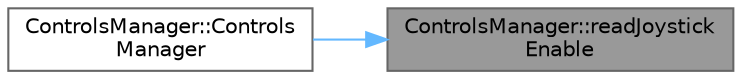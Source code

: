 digraph "ControlsManager::readJoystickEnable"
{
 // LATEX_PDF_SIZE
  bgcolor="transparent";
  edge [fontname=Helvetica,fontsize=10,labelfontname=Helvetica,labelfontsize=10];
  node [fontname=Helvetica,fontsize=10,shape=box,height=0.2,width=0.4];
  rankdir="RL";
  Node1 [id="Node000001",label="ControlsManager::readJoystick\lEnable",height=0.2,width=0.4,color="gray40", fillcolor="grey60", style="filled", fontcolor="black",tooltip="Reads joystick enable status."];
  Node1 -> Node2 [id="edge1_Node000001_Node000002",dir="back",color="steelblue1",style="solid",tooltip=" "];
  Node2 [id="Node000002",label="ControlsManager::Controls\lManager",height=0.2,width=0.4,color="grey40", fillcolor="white", style="filled",URL="$classControlsManager.html#ad305d285479c3ce10e8a7eb70845db5f",tooltip="Constructs a ControlsManager object."];
}
